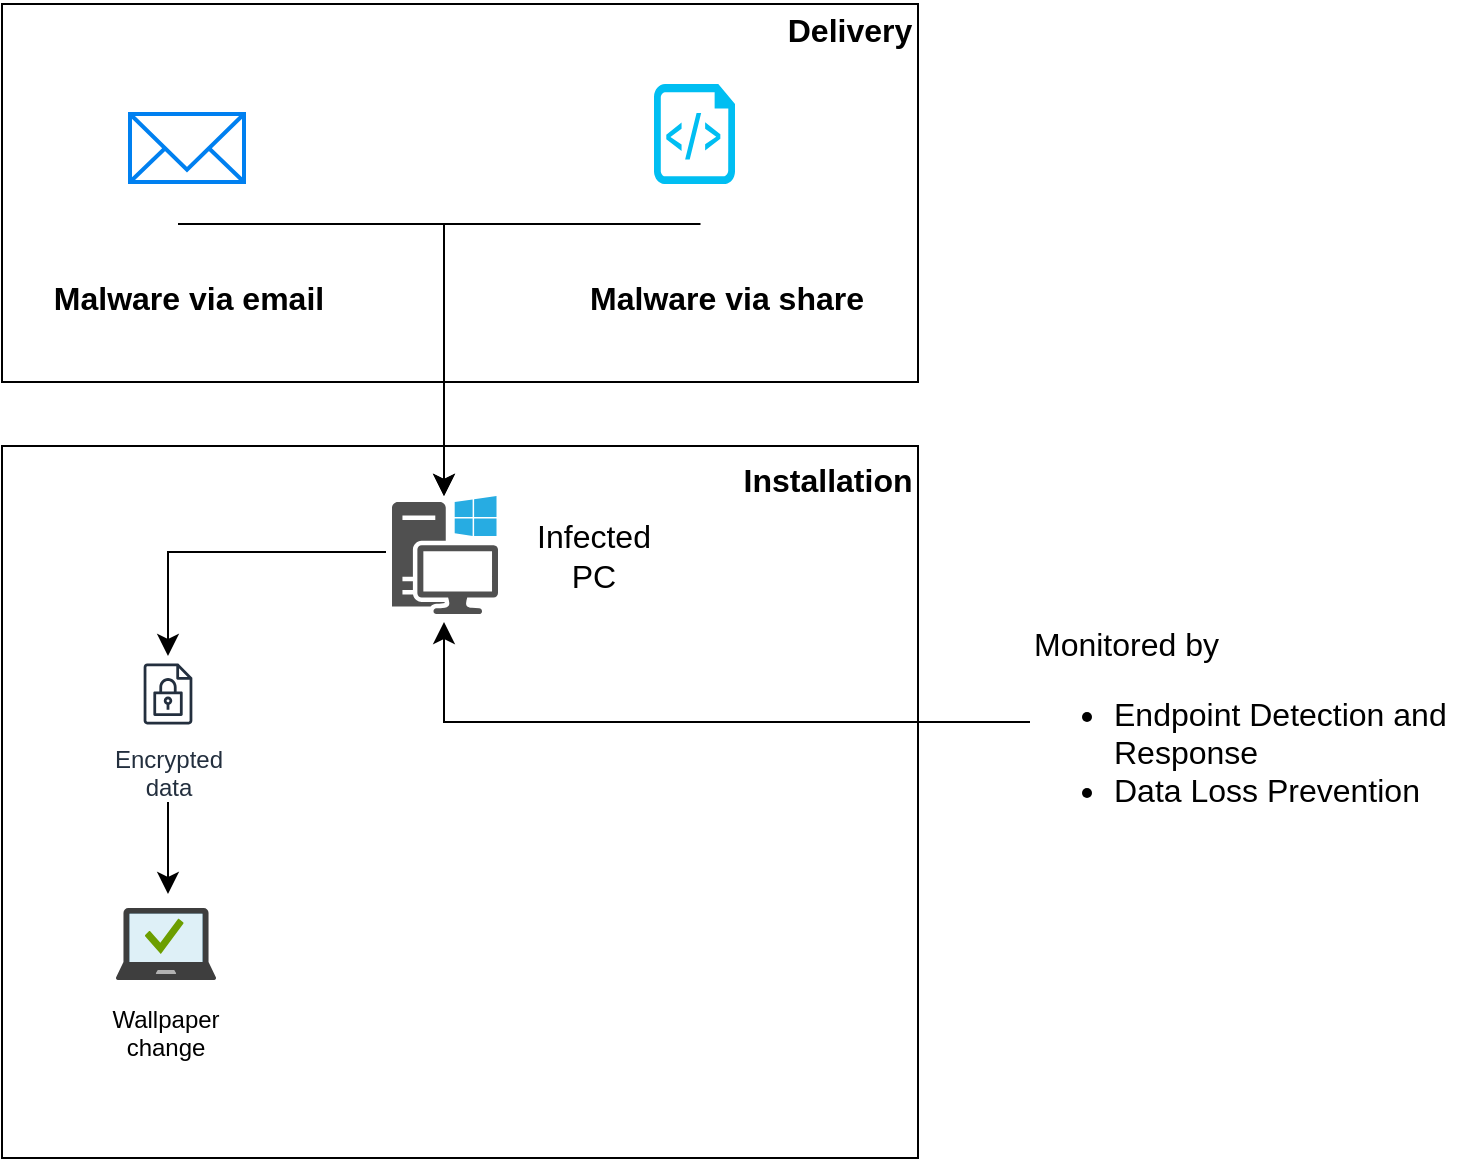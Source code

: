 <mxfile version="22.1.16" type="github">
  <diagram name="Page-1" id="lfiG4YUK4RrEmJoFa6z7">
    <mxGraphModel dx="1528" dy="1072" grid="0" gridSize="10" guides="1" tooltips="1" connect="1" arrows="1" fold="1" page="0" pageScale="1" pageWidth="827" pageHeight="1169" math="0" shadow="0">
      <root>
        <mxCell id="0" />
        <mxCell id="1" parent="0" />
        <mxCell id="AX1FQ8XLD_xJSGHUXn4Q-18" value="" style="rounded=0;whiteSpace=wrap;html=1;fontSize=16;" vertex="1" parent="1">
          <mxGeometry x="-560" y="159" width="458" height="356" as="geometry" />
        </mxCell>
        <mxCell id="AX1FQ8XLD_xJSGHUXn4Q-17" value="" style="rounded=0;whiteSpace=wrap;html=1;fontSize=16;" vertex="1" parent="1">
          <mxGeometry x="-560" y="-62" width="458" height="189" as="geometry" />
        </mxCell>
        <mxCell id="AX1FQ8XLD_xJSGHUXn4Q-2" value="" style="sketch=0;pointerEvents=1;shadow=0;dashed=0;html=1;strokeColor=none;fillColor=#505050;labelPosition=center;verticalLabelPosition=bottom;verticalAlign=top;outlineConnect=0;align=center;shape=mxgraph.office.devices.workstation_pc;fontSize=16;" vertex="1" parent="1">
          <mxGeometry x="-365" y="184" width="53" height="59" as="geometry" />
        </mxCell>
        <mxCell id="AX1FQ8XLD_xJSGHUXn4Q-4" value="" style="html=1;verticalLabelPosition=bottom;align=center;labelBackgroundColor=#ffffff;verticalAlign=top;strokeWidth=2;strokeColor=#0080F0;shadow=0;dashed=0;shape=mxgraph.ios7.icons.mail;fontSize=16;" vertex="1" parent="1">
          <mxGeometry x="-496" y="-7" width="57" height="34" as="geometry" />
        </mxCell>
        <mxCell id="AX1FQ8XLD_xJSGHUXn4Q-3" value="" style="shape=image;html=1;verticalAlign=top;verticalLabelPosition=bottom;labelBackgroundColor=#ffffff;imageAspect=0;aspect=fixed;image=https://cdn4.iconfinder.com/data/icons/crime-and-security-24/64/36-128.png;fontSize=16;" vertex="1" parent="1">
          <mxGeometry x="-472" y="-1" width="49" height="49" as="geometry" />
        </mxCell>
        <mxCell id="AX1FQ8XLD_xJSGHUXn4Q-6" value="" style="verticalLabelPosition=bottom;html=1;verticalAlign=top;align=center;strokeColor=none;fillColor=#00BEF2;shape=mxgraph.azure.script_file;pointerEvents=1;fontSize=16;" vertex="1" parent="1">
          <mxGeometry x="-234" y="-22" width="40.5" height="50" as="geometry" />
        </mxCell>
        <mxCell id="AX1FQ8XLD_xJSGHUXn4Q-5" value="" style="shape=image;html=1;verticalAlign=top;verticalLabelPosition=bottom;labelBackgroundColor=#ffffff;imageAspect=0;aspect=fixed;image=https://cdn4.iconfinder.com/data/icons/crime-and-security-24/64/36-128.png;fontSize=16;" vertex="1" parent="1">
          <mxGeometry x="-223" y="-1" width="49" height="49" as="geometry" />
        </mxCell>
        <mxCell id="AX1FQ8XLD_xJSGHUXn4Q-8" value="" style="edgeStyle=elbowEdgeStyle;elbow=horizontal;endArrow=classic;html=1;curved=0;rounded=0;endSize=8;startSize=8;fontSize=12;exitX=0;exitY=1;exitDx=0;exitDy=0;" edge="1" parent="1" source="AX1FQ8XLD_xJSGHUXn4Q-3" target="AX1FQ8XLD_xJSGHUXn4Q-2">
          <mxGeometry width="50" height="50" relative="1" as="geometry">
            <mxPoint x="-182" y="314" as="sourcePoint" />
            <mxPoint x="-132" y="264" as="targetPoint" />
            <Array as="points">
              <mxPoint x="-339" y="98" />
            </Array>
          </mxGeometry>
        </mxCell>
        <mxCell id="AX1FQ8XLD_xJSGHUXn4Q-9" value="" style="edgeStyle=elbowEdgeStyle;elbow=horizontal;endArrow=classic;html=1;curved=0;rounded=0;endSize=8;startSize=8;fontSize=12;exitX=0.25;exitY=1;exitDx=0;exitDy=0;" edge="1" parent="1" source="AX1FQ8XLD_xJSGHUXn4Q-5" target="AX1FQ8XLD_xJSGHUXn4Q-2">
          <mxGeometry width="50" height="50" relative="1" as="geometry">
            <mxPoint x="-462" y="58" as="sourcePoint" />
            <mxPoint x="-329" y="158" as="targetPoint" />
            <Array as="points">
              <mxPoint x="-339" y="55" />
            </Array>
          </mxGeometry>
        </mxCell>
        <mxCell id="AX1FQ8XLD_xJSGHUXn4Q-10" value="Malware via share" style="text;strokeColor=none;fillColor=none;html=1;fontSize=16;fontStyle=1;verticalAlign=middle;align=center;" vertex="1" parent="1">
          <mxGeometry x="-248.5" y="65" width="100" height="40" as="geometry" />
        </mxCell>
        <mxCell id="AX1FQ8XLD_xJSGHUXn4Q-11" value="Malware via email" style="text;strokeColor=none;fillColor=none;html=1;fontSize=16;fontStyle=1;verticalAlign=middle;align=center;" vertex="1" parent="1">
          <mxGeometry x="-517.5" y="65" width="100" height="40" as="geometry" />
        </mxCell>
        <mxCell id="AX1FQ8XLD_xJSGHUXn4Q-13" value="Infected PC" style="text;html=1;strokeColor=none;fillColor=none;align=center;verticalAlign=middle;whiteSpace=wrap;rounded=0;fontSize=16;" vertex="1" parent="1">
          <mxGeometry x="-294" y="198.5" width="60" height="30" as="geometry" />
        </mxCell>
        <mxCell id="AX1FQ8XLD_xJSGHUXn4Q-15" value="" style="edgeStyle=segmentEdgeStyle;endArrow=classic;html=1;curved=0;rounded=0;endSize=8;startSize=8;fontSize=12;exitX=0;exitY=0.5;exitDx=0;exitDy=0;" edge="1" parent="1" source="AX1FQ8XLD_xJSGHUXn4Q-16">
          <mxGeometry width="50" height="50" relative="1" as="geometry">
            <mxPoint x="-182" y="302" as="sourcePoint" />
            <mxPoint x="-339" y="247" as="targetPoint" />
          </mxGeometry>
        </mxCell>
        <mxCell id="AX1FQ8XLD_xJSGHUXn4Q-16" value="&lt;div&gt;Monitored by&lt;/div&gt;&lt;ul&gt;&lt;li&gt;Endpoint Detection and Response&lt;/li&gt;&lt;li&gt;Data Loss Prevention&lt;/li&gt;&lt;/ul&gt;" style="text;strokeColor=none;fillColor=none;html=1;whiteSpace=wrap;verticalAlign=middle;overflow=hidden;fontSize=16;" vertex="1" parent="1">
          <mxGeometry x="-46" y="246" width="219" height="102" as="geometry" />
        </mxCell>
        <mxCell id="AX1FQ8XLD_xJSGHUXn4Q-20" value="Installation" style="text;html=1;strokeColor=none;fillColor=none;align=center;verticalAlign=middle;whiteSpace=wrap;rounded=0;fontSize=16;fontStyle=1" vertex="1" parent="1">
          <mxGeometry x="-177" y="161" width="60" height="30" as="geometry" />
        </mxCell>
        <mxCell id="AX1FQ8XLD_xJSGHUXn4Q-21" value="Delivery" style="text;html=1;strokeColor=none;fillColor=none;align=center;verticalAlign=middle;whiteSpace=wrap;rounded=0;fontSize=16;fontStyle=1" vertex="1" parent="1">
          <mxGeometry x="-166" y="-64" width="60" height="30" as="geometry" />
        </mxCell>
        <mxCell id="AX1FQ8XLD_xJSGHUXn4Q-24" value="" style="edgeStyle=segmentEdgeStyle;endArrow=classic;html=1;curved=0;rounded=0;endSize=8;startSize=8;fontSize=12;" edge="1" parent="1" target="AX1FQ8XLD_xJSGHUXn4Q-25">
          <mxGeometry width="50" height="50" relative="1" as="geometry">
            <mxPoint x="-368" y="212" as="sourcePoint" />
            <mxPoint x="-453" y="321" as="targetPoint" />
            <Array as="points" />
          </mxGeometry>
        </mxCell>
        <mxCell id="AX1FQ8XLD_xJSGHUXn4Q-25" value="Encrypted&#xa;data" style="sketch=0;outlineConnect=0;fontColor=#232F3E;gradientColor=none;strokeColor=#232F3E;fillColor=#ffffff;dashed=0;verticalLabelPosition=bottom;verticalAlign=top;align=center;html=1;fontSize=12;fontStyle=0;aspect=fixed;shape=mxgraph.aws4.resourceIcon;resIcon=mxgraph.aws4.encrypted_data;" vertex="1" parent="1">
          <mxGeometry x="-496" y="264" width="38" height="38" as="geometry" />
        </mxCell>
        <mxCell id="AX1FQ8XLD_xJSGHUXn4Q-26" value="" style="image;sketch=0;aspect=fixed;html=1;points=[];align=center;fontSize=12;image=img/lib/mscae/Managed_Desktop.svg;" vertex="1" parent="1">
          <mxGeometry x="-503" y="390" width="50" height="36" as="geometry" />
        </mxCell>
        <mxCell id="AX1FQ8XLD_xJSGHUXn4Q-27" value="" style="endArrow=classic;html=1;rounded=0;fontSize=12;startSize=8;endSize=8;curved=1;" edge="1" parent="1">
          <mxGeometry width="50" height="50" relative="1" as="geometry">
            <mxPoint x="-477" y="337" as="sourcePoint" />
            <mxPoint x="-477" y="383" as="targetPoint" />
          </mxGeometry>
        </mxCell>
        <mxCell id="AX1FQ8XLD_xJSGHUXn4Q-30" value="Wallpaper change" style="text;strokeColor=none;fillColor=none;align=center;verticalAlign=middle;spacingLeft=4;spacingRight=4;overflow=hidden;points=[[0,0.5],[1,0.5]];portConstraint=eastwest;rotatable=0;whiteSpace=wrap;html=1;" vertex="1" parent="1">
          <mxGeometry x="-518" y="436" width="80" height="32" as="geometry" />
        </mxCell>
      </root>
    </mxGraphModel>
  </diagram>
</mxfile>
